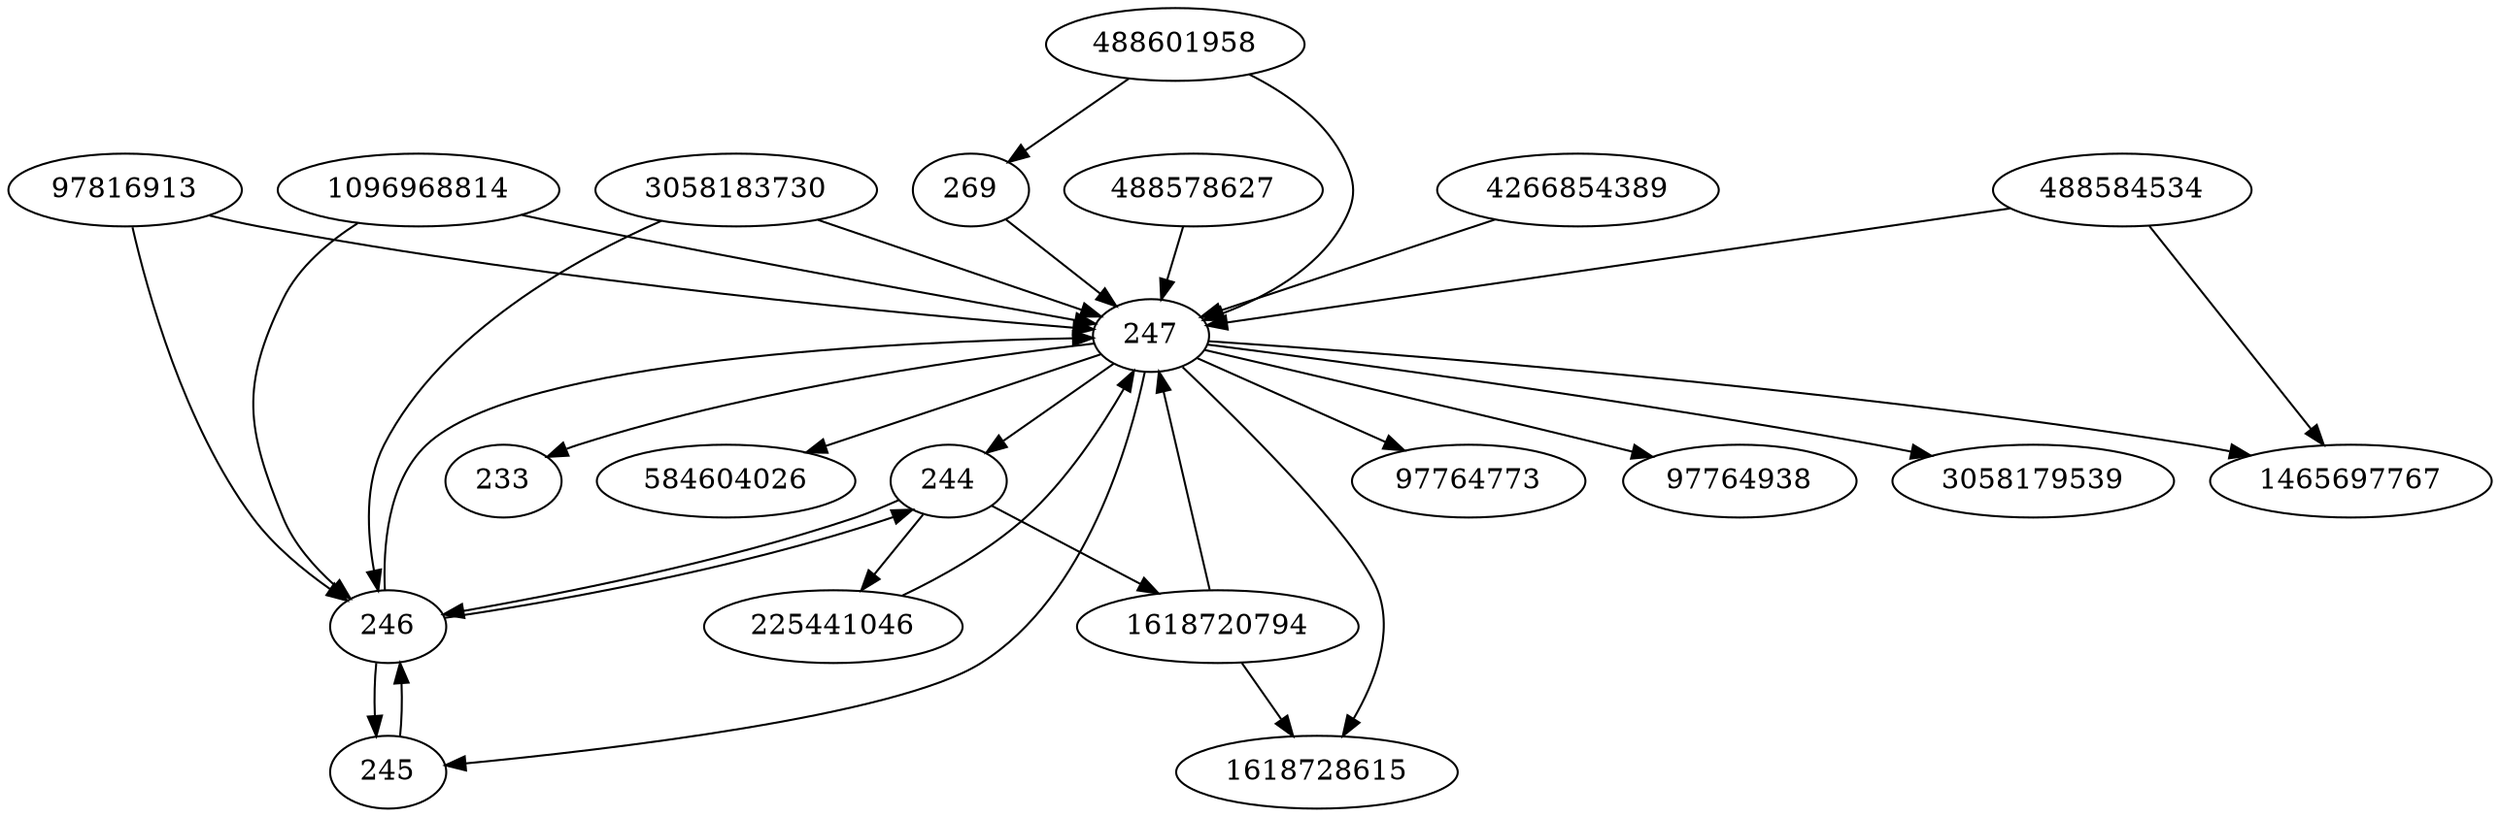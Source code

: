 strict digraph  {
269;
225441046;
1618720794;
97764773;
1618728615;
3058183730;
488578627;
97764938;
97816913;
3058179539;
488584534;
247;
488601958;
1465697767;
233;
1096968814;
244;
4266854389;
246;
245;
584604026;
269 -> 247;
225441046 -> 247;
1618720794 -> 1618728615;
1618720794 -> 247;
3058183730 -> 246;
3058183730 -> 247;
488578627 -> 247;
97816913 -> 246;
97816913 -> 247;
488584534 -> 1465697767;
488584534 -> 247;
247 -> 245;
247 -> 3058179539;
247 -> 584604026;
247 -> 97764773;
247 -> 97764938;
247 -> 1465697767;
247 -> 1618728615;
247 -> 244;
247 -> 233;
488601958 -> 269;
488601958 -> 247;
1096968814 -> 246;
1096968814 -> 247;
244 -> 225441046;
244 -> 246;
244 -> 1618720794;
4266854389 -> 247;
246 -> 247;
246 -> 245;
246 -> 244;
245 -> 246;
}
